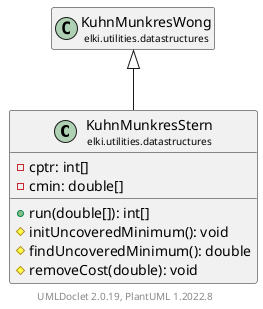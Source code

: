 @startuml
    remove .*\.(Instance|Par|Parameterizer|Factory)$
    set namespaceSeparator none
    hide empty fields
    hide empty methods

    class "<size:14>KuhnMunkresStern\n<size:10>elki.utilities.datastructures" as elki.utilities.datastructures.KuhnMunkresStern [[KuhnMunkresStern.html]] {
        -cptr: int[]
        -cmin: double[]
        +run(double[]): int[]
        #initUncoveredMinimum(): void
        #findUncoveredMinimum(): double
        #removeCost(double): void
    }

    class "<size:14>KuhnMunkresWong\n<size:10>elki.utilities.datastructures" as elki.utilities.datastructures.KuhnMunkresWong [[KuhnMunkresWong.html]]

    elki.utilities.datastructures.KuhnMunkresWong <|-- elki.utilities.datastructures.KuhnMunkresStern

    center footer UMLDoclet 2.0.19, PlantUML 1.2022.8
@enduml
